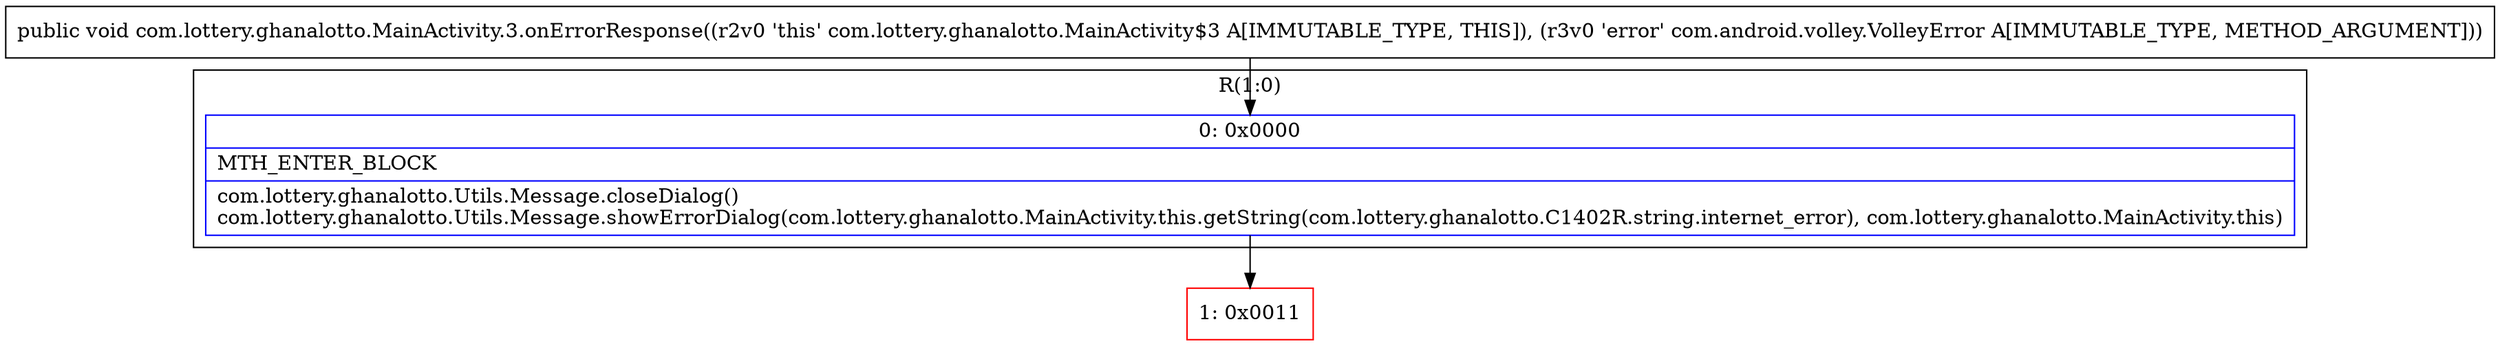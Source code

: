 digraph "CFG forcom.lottery.ghanalotto.MainActivity.3.onErrorResponse(Lcom\/android\/volley\/VolleyError;)V" {
subgraph cluster_Region_608899585 {
label = "R(1:0)";
node [shape=record,color=blue];
Node_0 [shape=record,label="{0\:\ 0x0000|MTH_ENTER_BLOCK\l|com.lottery.ghanalotto.Utils.Message.closeDialog()\lcom.lottery.ghanalotto.Utils.Message.showErrorDialog(com.lottery.ghanalotto.MainActivity.this.getString(com.lottery.ghanalotto.C1402R.string.internet_error), com.lottery.ghanalotto.MainActivity.this)\l}"];
}
Node_1 [shape=record,color=red,label="{1\:\ 0x0011}"];
MethodNode[shape=record,label="{public void com.lottery.ghanalotto.MainActivity.3.onErrorResponse((r2v0 'this' com.lottery.ghanalotto.MainActivity$3 A[IMMUTABLE_TYPE, THIS]), (r3v0 'error' com.android.volley.VolleyError A[IMMUTABLE_TYPE, METHOD_ARGUMENT])) }"];
MethodNode -> Node_0;
Node_0 -> Node_1;
}

